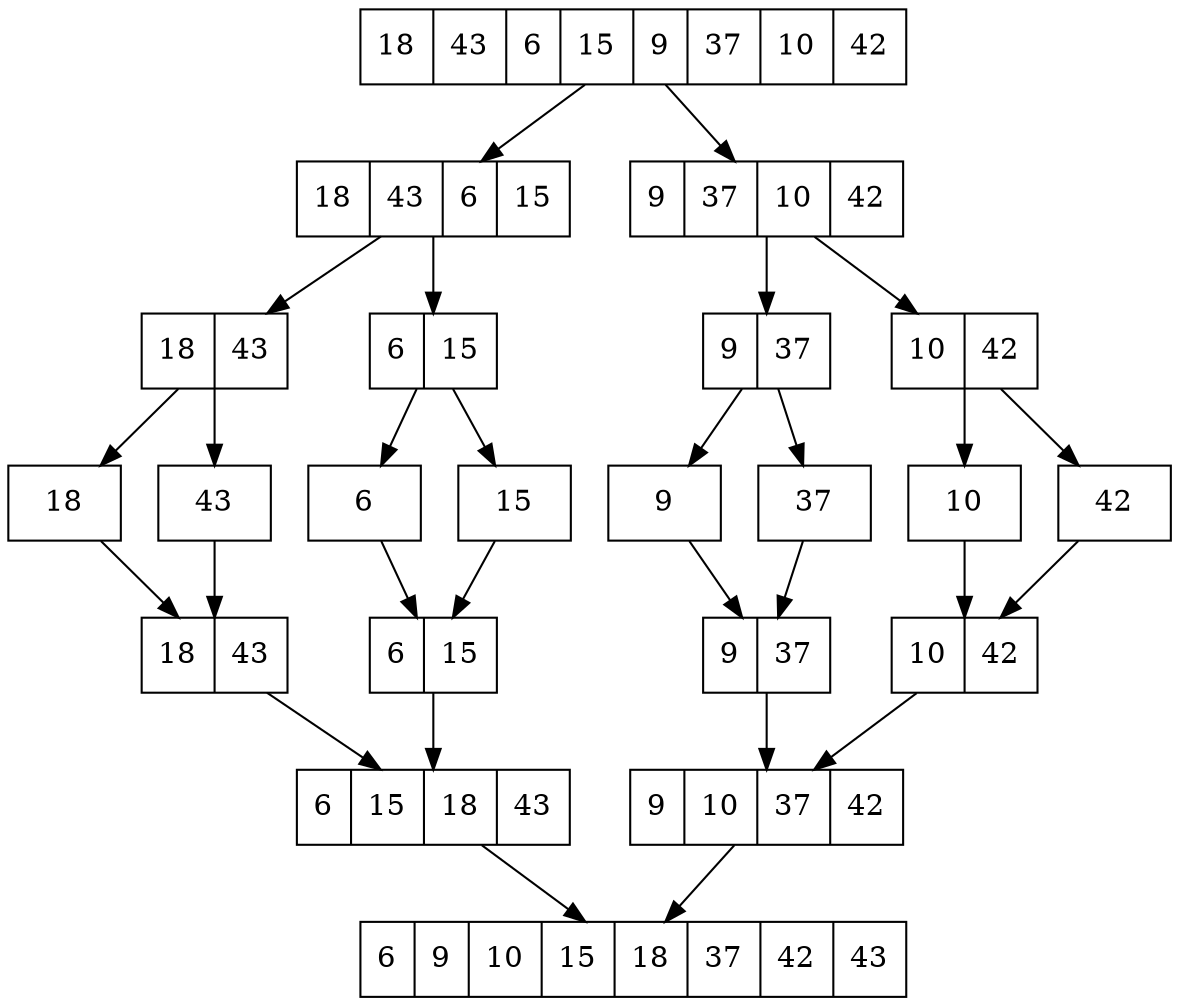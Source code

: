 digraph G { 
	node[shape=record]; 
	s00 [label="18|43|6|15|9|37|10|42"]; 
	s00 -> s10; 
	s10 [label="18|43|6|15"]; 
	s00 -> s11; 
	s11 [label="9|37|10|42"]; 
	s10 -> s20; 
	s20 [label="18|43"]; 
	s10 -> s21; 
	s21 [label="6|15"]; 
	s11 -> s22; 
	s22 [label="9|37"];
	s20 -> s30; 
	s30 [label="18"];
	s20 -> s31;
	s31 [label="43"]; 
	s21 -> s32;
	s32 [label="6"];
	s21 -> s33;
	s33 [label="15"];
	s22 -> s34;
	s34 [label="9"];
	s22 -> s35;
	s35 [label="37"];
	s11 -> s23;
	s23 [label="10|42"];
	s23 -> s36;
	s36 [label="10"];
	s23 -> s37;
	s37 [label="42"];
	
	s30 -> s40;
	s31 -> s40;
	s40 [label="18|43"];
	
	s32 -> s41;
	s33 -> s41;
	s41 [label="6|15"];
	
	s34 -> s42;
	s35 -> s42;
	s42 [label="9|37"];
	
	s36 -> s43;
	s37 -> s43;
	s43 [label="10|42"];

	s40 -> s50;
	s41 -> s50;
	s50 [label="6|15|18|43"];

	s42 -> s51;
	s43 -> s51;
	s51 [label="9|10|37|42"];

	s50 -> s60;
	s51 -> s60;
	s60 [label="6|9|10|15|18|37|42|43"];
} 
